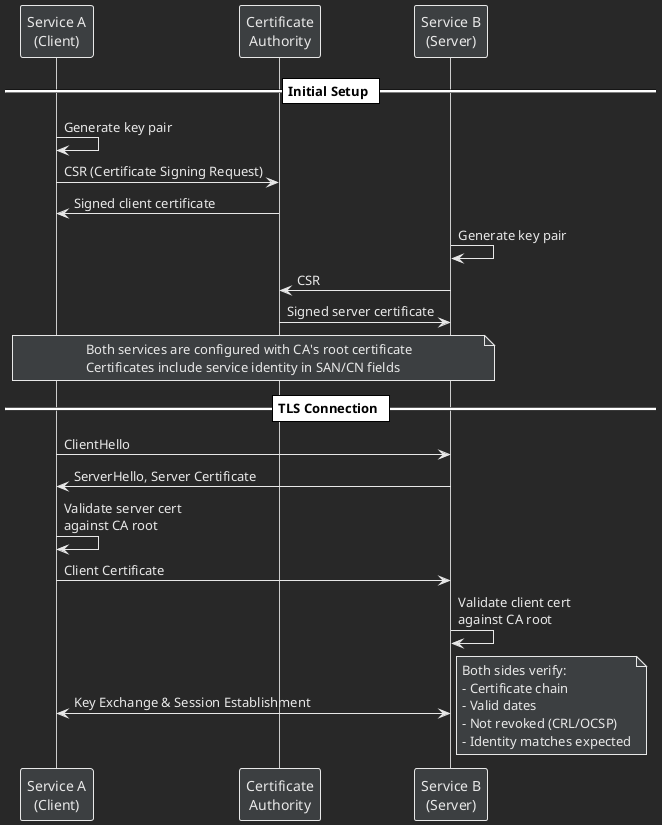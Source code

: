 @startuml
!theme plain
skinparam backgroundColor #282828
skinparam DefaultFontColor #E8E8E8
skinparam ArrowColor #E8E8E8
skinparam SequenceGroupBorderColor #E8E8E8

skinparam ParticipantBackgroundColor #3C3F41
skinparam ParticipantBorderColor #E8E8E8
skinparam ParticipantFontColor #E8E8E8

skinparam NoteBackgroundColor #3C3F41
skinparam NoteBorderColor #E8E8E8
skinparam NoteFontColor #E8E8E8

skinparam SequenceGroupBackgroundColor #3C3F41
skinparam SequenceGroupBodyBackgroundColor #282828
skinparam GroupBorderColor #E8E8E8
skinparam GroupFontColor #E8E8E8

skinparam SequenceGroupHeaderFontColor #E8E8E8
skinparam SequenceGroupBackgroundColor #3C3F41
skinparam SequenceGroupBodyBackgroundColor #282828
skinparam SequenceLifelineBorderColor #cccccc

skinparam SequenceDividerFontColor #000000
skinparam SequenceGroupBackgroundColor #D3D3D3    // Sets background color for group boxes
skinparam SequenceGroupBorderColor #333333        // Sets border color for group boxes
skinparam SequenceGroupFontColor #0000FF          // Sets font color for group labels
skinparam SequenceGroupFontSize 14                // Optional: Sets font size for group labels


skinparam SequenceBoxBackgroundColor #D3D3D3    // Sets background color for group headers
skinparam SequenceBoxBorderColor #333333        // Sets border color for group boxes
skinparam SequenceBoxFontColor #0000FF          // Sets font color for group headers
skinparam SequenceBoxFontSize 14                // Optional: Sets font size for group headers


participant ServiceA as "Service A\n(Client)"
participant CA as "Certificate\nAuthority"
participant ServiceB as "Service B\n(Server)"

== Initial Setup ==
ServiceA -> ServiceA: Generate key pair
ServiceA -> CA: CSR (Certificate Signing Request)
CA -> ServiceA: Signed client certificate

ServiceB -> ServiceB: Generate key pair
ServiceB -> CA: CSR
CA -> ServiceB: Signed server certificate

note over ServiceA, ServiceB #3C3F41
  Both services are configured with CA's root certificate
  Certificates include service identity in SAN/CN fields
end note

== TLS Connection ==
ServiceA -> ServiceB: ClientHello
ServiceB -> ServiceA: ServerHello, Server Certificate
ServiceA -> ServiceA: Validate server cert\nagainst CA root
ServiceA -> ServiceB: Client Certificate
ServiceB -> ServiceB: Validate client cert\nagainst CA root
ServiceA <-> ServiceB: Key Exchange & Session Establishment

note right #3C3F41
  Both sides verify:
  - Certificate chain
  - Valid dates
  - Not revoked (CRL/OCSP)
  - Identity matches expected
end note

@enduml